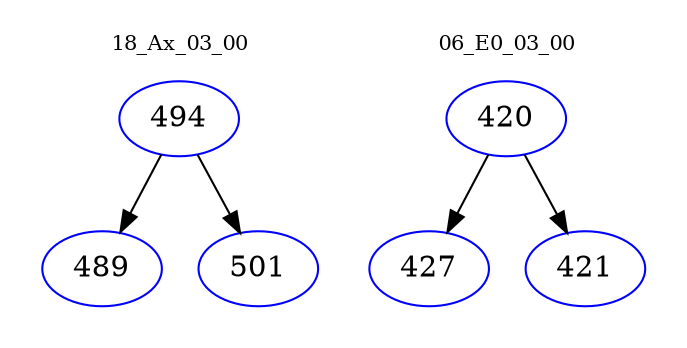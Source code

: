 digraph{
subgraph cluster_0 {
color = white
label = "18_Ax_03_00";
fontsize=10;
T0_494 [label="494", color="blue"]
T0_494 -> T0_489 [color="black"]
T0_489 [label="489", color="blue"]
T0_494 -> T0_501 [color="black"]
T0_501 [label="501", color="blue"]
}
subgraph cluster_1 {
color = white
label = "06_E0_03_00";
fontsize=10;
T1_420 [label="420", color="blue"]
T1_420 -> T1_427 [color="black"]
T1_427 [label="427", color="blue"]
T1_420 -> T1_421 [color="black"]
T1_421 [label="421", color="blue"]
}
}
